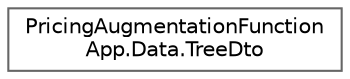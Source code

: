 digraph "Graphical Class Hierarchy"
{
 // LATEX_PDF_SIZE
  bgcolor="transparent";
  edge [fontname=Helvetica,fontsize=10,labelfontname=Helvetica,labelfontsize=10];
  node [fontname=Helvetica,fontsize=10,shape=box,height=0.2,width=0.4];
  rankdir="LR";
  Node0 [id="Node000000",label="PricingAugmentationFunction\lApp.Data.TreeDto",height=0.2,width=0.4,color="grey40", fillcolor="white", style="filled",URL="$class_pricing_augmentation_function_app_1_1_data_1_1_tree_dto.html",tooltip=" "];
}

